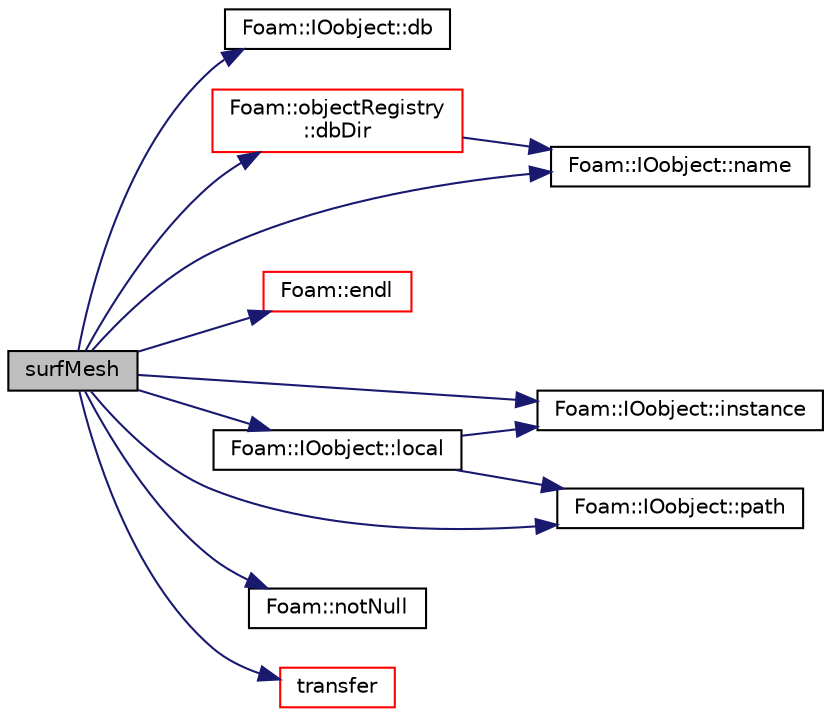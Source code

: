 digraph "surfMesh"
{
  bgcolor="transparent";
  edge [fontname="Helvetica",fontsize="10",labelfontname="Helvetica",labelfontsize="10"];
  node [fontname="Helvetica",fontsize="10",shape=record];
  rankdir="LR";
  Node4 [label="surfMesh",height=0.2,width=0.4,color="black", fillcolor="grey75", style="filled", fontcolor="black"];
  Node4 -> Node5 [color="midnightblue",fontsize="10",style="solid",fontname="Helvetica"];
  Node5 [label="Foam::IOobject::db",height=0.2,width=0.4,color="black",URL="$a27249.html#a65cc75d9f80b1df5c3184fb2274a97f1",tooltip="Return the local objectRegistry. "];
  Node4 -> Node6 [color="midnightblue",fontsize="10",style="solid",fontname="Helvetica"];
  Node6 [label="Foam::objectRegistry\l::dbDir",height=0.2,width=0.4,color="red",URL="$a27433.html#a9ecd132f79c64a2676e2ec906c864653",tooltip="Local directory path of this objectRegistry relative to the time. "];
  Node6 -> Node59 [color="midnightblue",fontsize="10",style="solid",fontname="Helvetica"];
  Node59 [label="Foam::IOobject::name",height=0.2,width=0.4,color="black",URL="$a27249.html#acc80e00a8ac919288fb55bd14cc88bf6",tooltip="Return name. "];
  Node4 -> Node15 [color="midnightblue",fontsize="10",style="solid",fontname="Helvetica"];
  Node15 [label="Foam::endl",height=0.2,width=0.4,color="red",URL="$a21851.html#a2db8fe02a0d3909e9351bb4275b23ce4",tooltip="Add newline and flush stream. "];
  Node4 -> Node114 [color="midnightblue",fontsize="10",style="solid",fontname="Helvetica"];
  Node114 [label="Foam::IOobject::instance",height=0.2,width=0.4,color="black",URL="$a27249.html#acac6de003b420b848571b5064e50ed89"];
  Node4 -> Node348 [color="midnightblue",fontsize="10",style="solid",fontname="Helvetica"];
  Node348 [label="Foam::IOobject::local",height=0.2,width=0.4,color="black",URL="$a27249.html#a039f37f5ce1cc861d53d1b24994e0832"];
  Node348 -> Node114 [color="midnightblue",fontsize="10",style="solid",fontname="Helvetica"];
  Node348 -> Node73 [color="midnightblue",fontsize="10",style="solid",fontname="Helvetica"];
  Node73 [label="Foam::IOobject::path",height=0.2,width=0.4,color="black",URL="$a27249.html#abe7b9078c8e7356c6131b70a8f729372",tooltip="Return complete path. "];
  Node4 -> Node59 [color="midnightblue",fontsize="10",style="solid",fontname="Helvetica"];
  Node4 -> Node349 [color="midnightblue",fontsize="10",style="solid",fontname="Helvetica"];
  Node349 [label="Foam::notNull",height=0.2,width=0.4,color="black",URL="$a21851.html#a86b78efa204a96e7e7ef82a2df3571d6",tooltip="Return true if t is not a reference to the nullObject of type T. "];
  Node4 -> Node73 [color="midnightblue",fontsize="10",style="solid",fontname="Helvetica"];
  Node4 -> Node350 [color="midnightblue",fontsize="10",style="solid",fontname="Helvetica"];
  Node350 [label="transfer",height=0.2,width=0.4,color="red",URL="$a30961.html#a1cf9d5f3c7951e7e25eaa3408383d261",tooltip="Transfer the contents of the argument and annul the argument. "];
}
